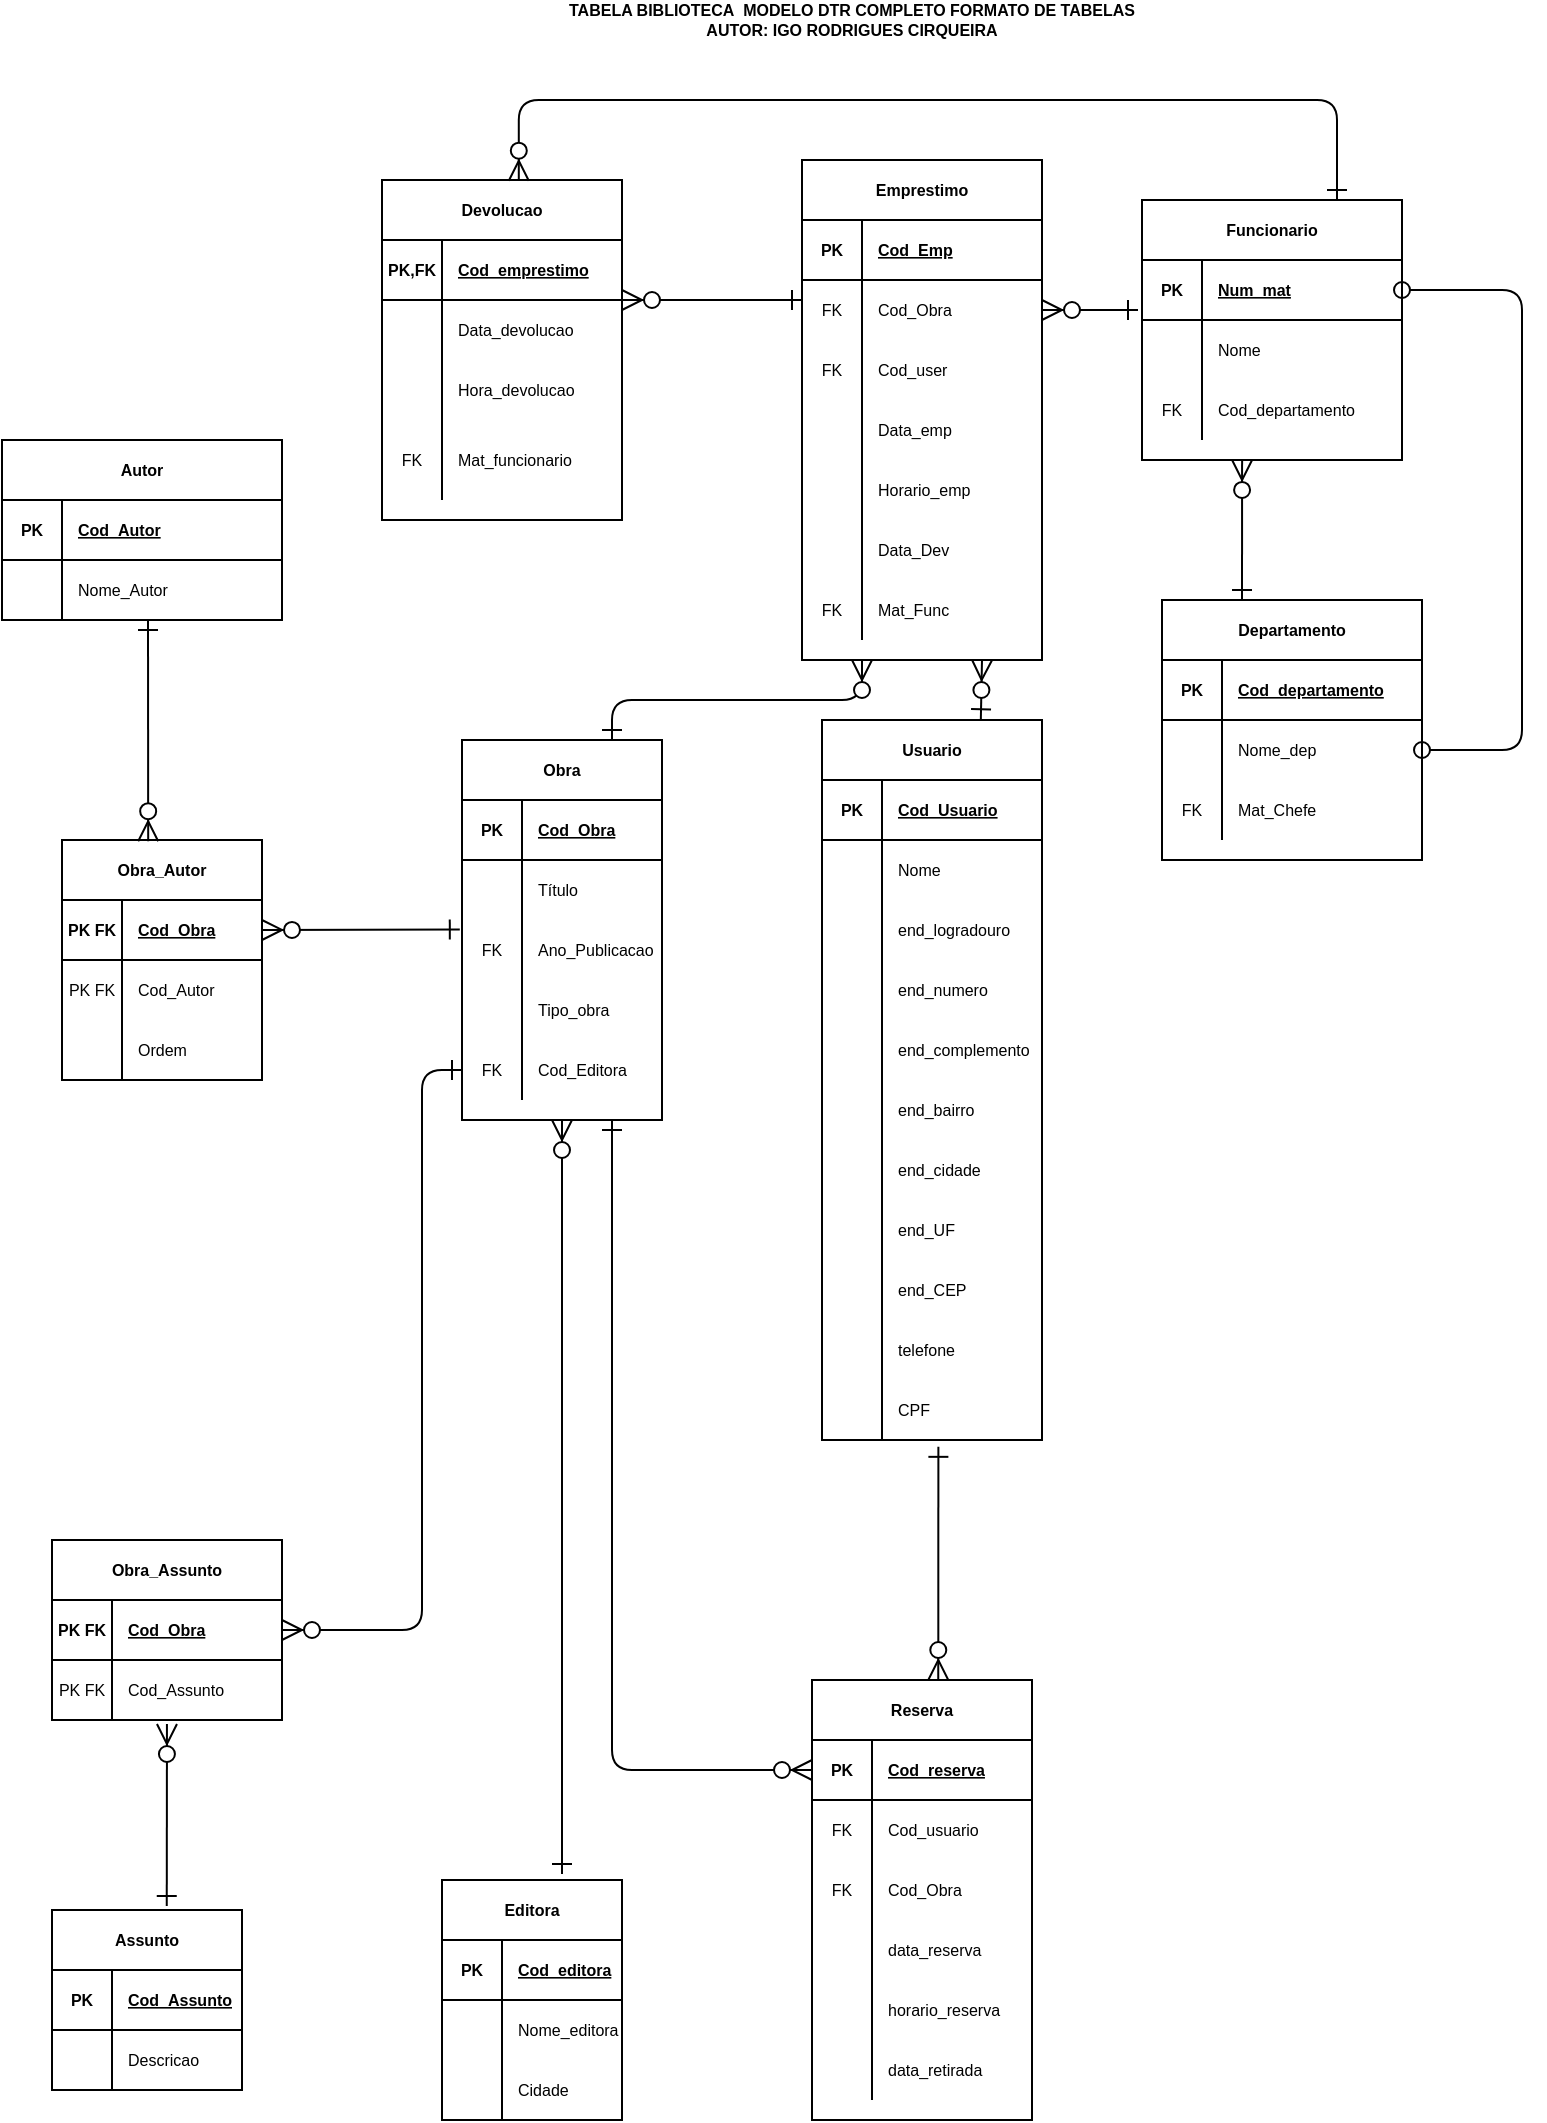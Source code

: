 <mxfile version="13.6.3" type="github">
  <diagram id="q_tX1DNj-99TgJZ54Yid" name="Página-1">
    <mxGraphModel dx="1021" dy="509" grid="1" gridSize="10" guides="1" tooltips="1" connect="1" arrows="1" fold="1" page="1" pageScale="1" pageWidth="827" pageHeight="1169" math="0" shadow="0">
      <root>
        <mxCell id="0" />
        <mxCell id="1" parent="0" />
        <mxCell id="uzaHLaAloiq683FSmLbI-33" value="" style="fontSize=8;html=1;endArrow=ERzeroToMany;startArrow=ERone;endSize=8;targetPerimeterSpacing=2;sourcePerimeterSpacing=2;startSize=8;startFill=0;entryX=0.5;entryY=1;entryDx=0;entryDy=0;" parent="1" target="4qhFQr76ofjWPNA47JDN-3" edge="1">
          <mxGeometry width="100" height="100" relative="1" as="geometry">
            <mxPoint x="310" y="947" as="sourcePoint" />
            <mxPoint x="300" y="590" as="targetPoint" />
          </mxGeometry>
        </mxCell>
        <mxCell id="uzaHLaAloiq683FSmLbI-117" value="Departamento" style="shape=table;startSize=30;container=1;collapsible=1;childLayout=tableLayout;fixedRows=1;rowLines=0;fontStyle=1;align=center;resizeLast=1;fontSize=8;" parent="1" vertex="1">
          <mxGeometry x="610" y="310" width="130" height="130" as="geometry">
            <mxRectangle x="600" y="310" width="130" height="30" as="alternateBounds" />
          </mxGeometry>
        </mxCell>
        <mxCell id="uzaHLaAloiq683FSmLbI-118" value="" style="shape=partialRectangle;collapsible=0;dropTarget=0;pointerEvents=0;fillColor=none;top=0;left=0;bottom=1;right=0;points=[[0,0.5],[1,0.5]];portConstraint=eastwest;fontSize=8;" parent="uzaHLaAloiq683FSmLbI-117" vertex="1">
          <mxGeometry y="30" width="130" height="30" as="geometry" />
        </mxCell>
        <mxCell id="uzaHLaAloiq683FSmLbI-119" value="PK" style="shape=partialRectangle;connectable=0;fillColor=none;top=0;left=0;bottom=0;right=0;fontStyle=1;overflow=hidden;fontSize=8;" parent="uzaHLaAloiq683FSmLbI-118" vertex="1">
          <mxGeometry width="30" height="30" as="geometry" />
        </mxCell>
        <mxCell id="uzaHLaAloiq683FSmLbI-120" value="Cod_departamento" style="shape=partialRectangle;connectable=0;fillColor=none;top=0;left=0;bottom=0;right=0;align=left;spacingLeft=6;fontStyle=5;overflow=hidden;fontSize=8;" parent="uzaHLaAloiq683FSmLbI-118" vertex="1">
          <mxGeometry x="30" width="100" height="30" as="geometry" />
        </mxCell>
        <mxCell id="uzaHLaAloiq683FSmLbI-121" value="" style="shape=partialRectangle;collapsible=0;dropTarget=0;pointerEvents=0;fillColor=none;top=0;left=0;bottom=0;right=0;points=[[0,0.5],[1,0.5]];portConstraint=eastwest;fontSize=8;" parent="uzaHLaAloiq683FSmLbI-117" vertex="1">
          <mxGeometry y="60" width="130" height="30" as="geometry" />
        </mxCell>
        <mxCell id="uzaHLaAloiq683FSmLbI-122" value="" style="shape=partialRectangle;connectable=0;fillColor=none;top=0;left=0;bottom=0;right=0;editable=1;overflow=hidden;fontSize=8;" parent="uzaHLaAloiq683FSmLbI-121" vertex="1">
          <mxGeometry width="30" height="30" as="geometry" />
        </mxCell>
        <mxCell id="uzaHLaAloiq683FSmLbI-123" value="Nome_dep" style="shape=partialRectangle;connectable=0;fillColor=none;top=0;left=0;bottom=0;right=0;align=left;spacingLeft=6;overflow=hidden;fontSize=8;" parent="uzaHLaAloiq683FSmLbI-121" vertex="1">
          <mxGeometry x="30" width="100" height="30" as="geometry" />
        </mxCell>
        <mxCell id="uzaHLaAloiq683FSmLbI-124" value="" style="shape=partialRectangle;collapsible=0;dropTarget=0;pointerEvents=0;fillColor=none;top=0;left=0;bottom=0;right=0;points=[[0,0.5],[1,0.5]];portConstraint=eastwest;fontSize=8;" parent="uzaHLaAloiq683FSmLbI-117" vertex="1">
          <mxGeometry y="90" width="130" height="30" as="geometry" />
        </mxCell>
        <mxCell id="uzaHLaAloiq683FSmLbI-125" value="FK" style="shape=partialRectangle;connectable=0;fillColor=none;top=0;left=0;bottom=0;right=0;editable=1;overflow=hidden;fontSize=8;" parent="uzaHLaAloiq683FSmLbI-124" vertex="1">
          <mxGeometry width="30" height="30" as="geometry" />
        </mxCell>
        <mxCell id="uzaHLaAloiq683FSmLbI-126" value="Mat_Chefe" style="shape=partialRectangle;connectable=0;fillColor=none;top=0;left=0;bottom=0;right=0;align=left;spacingLeft=6;overflow=hidden;fontSize=8;" parent="uzaHLaAloiq683FSmLbI-124" vertex="1">
          <mxGeometry x="30" width="100" height="30" as="geometry" />
        </mxCell>
        <mxCell id="uzaHLaAloiq683FSmLbI-69" value="Emprestimo" style="shape=table;startSize=30;container=1;collapsible=1;childLayout=tableLayout;fixedRows=1;rowLines=0;fontStyle=1;align=center;resizeLast=1;fontSize=8;" parent="1" vertex="1">
          <mxGeometry x="430" y="90" width="120" height="250" as="geometry">
            <mxRectangle x="350" y="20" width="110" height="30" as="alternateBounds" />
          </mxGeometry>
        </mxCell>
        <mxCell id="uzaHLaAloiq683FSmLbI-70" value="" style="shape=partialRectangle;collapsible=0;dropTarget=0;pointerEvents=0;fillColor=none;top=0;left=0;bottom=1;right=0;points=[[0,0.5],[1,0.5]];portConstraint=eastwest;fontSize=8;" parent="uzaHLaAloiq683FSmLbI-69" vertex="1">
          <mxGeometry y="30" width="120" height="30" as="geometry" />
        </mxCell>
        <mxCell id="uzaHLaAloiq683FSmLbI-71" value="PK" style="shape=partialRectangle;connectable=0;fillColor=none;top=0;left=0;bottom=0;right=0;fontStyle=1;overflow=hidden;fontSize=8;" parent="uzaHLaAloiq683FSmLbI-70" vertex="1">
          <mxGeometry width="30" height="30" as="geometry" />
        </mxCell>
        <mxCell id="uzaHLaAloiq683FSmLbI-72" value="Cod_Emp" style="shape=partialRectangle;connectable=0;fillColor=none;top=0;left=0;bottom=0;right=0;align=left;spacingLeft=6;fontStyle=5;overflow=hidden;fontSize=8;" parent="uzaHLaAloiq683FSmLbI-70" vertex="1">
          <mxGeometry x="30" width="90" height="30" as="geometry" />
        </mxCell>
        <mxCell id="uzaHLaAloiq683FSmLbI-73" value="" style="shape=partialRectangle;collapsible=0;dropTarget=0;pointerEvents=0;fillColor=none;top=0;left=0;bottom=0;right=0;points=[[0,0.5],[1,0.5]];portConstraint=eastwest;fontSize=8;" parent="uzaHLaAloiq683FSmLbI-69" vertex="1">
          <mxGeometry y="60" width="120" height="30" as="geometry" />
        </mxCell>
        <mxCell id="uzaHLaAloiq683FSmLbI-74" value="FK" style="shape=partialRectangle;connectable=0;fillColor=none;top=0;left=0;bottom=0;right=0;editable=1;overflow=hidden;fontSize=8;" parent="uzaHLaAloiq683FSmLbI-73" vertex="1">
          <mxGeometry width="30" height="30" as="geometry" />
        </mxCell>
        <mxCell id="uzaHLaAloiq683FSmLbI-75" value="Cod_Obra" style="shape=partialRectangle;connectable=0;fillColor=none;top=0;left=0;bottom=0;right=0;align=left;spacingLeft=6;overflow=hidden;fontSize=8;" parent="uzaHLaAloiq683FSmLbI-73" vertex="1">
          <mxGeometry x="30" width="90" height="30" as="geometry" />
        </mxCell>
        <mxCell id="uzaHLaAloiq683FSmLbI-76" value="" style="shape=partialRectangle;collapsible=0;dropTarget=0;pointerEvents=0;fillColor=none;top=0;left=0;bottom=0;right=0;points=[[0,0.5],[1,0.5]];portConstraint=eastwest;fontSize=8;" parent="uzaHLaAloiq683FSmLbI-69" vertex="1">
          <mxGeometry y="90" width="120" height="30" as="geometry" />
        </mxCell>
        <mxCell id="uzaHLaAloiq683FSmLbI-77" value="FK" style="shape=partialRectangle;connectable=0;fillColor=none;top=0;left=0;bottom=0;right=0;editable=1;overflow=hidden;fontSize=8;" parent="uzaHLaAloiq683FSmLbI-76" vertex="1">
          <mxGeometry width="30" height="30" as="geometry" />
        </mxCell>
        <mxCell id="uzaHLaAloiq683FSmLbI-78" value="Cod_user" style="shape=partialRectangle;connectable=0;fillColor=none;top=0;left=0;bottom=0;right=0;align=left;spacingLeft=6;overflow=hidden;fontSize=8;" parent="uzaHLaAloiq683FSmLbI-76" vertex="1">
          <mxGeometry x="30" width="90" height="30" as="geometry" />
        </mxCell>
        <mxCell id="uzaHLaAloiq683FSmLbI-79" value="" style="shape=partialRectangle;collapsible=0;dropTarget=0;pointerEvents=0;fillColor=none;top=0;left=0;bottom=0;right=0;points=[[0,0.5],[1,0.5]];portConstraint=eastwest;fontSize=8;" parent="uzaHLaAloiq683FSmLbI-69" vertex="1">
          <mxGeometry y="120" width="120" height="30" as="geometry" />
        </mxCell>
        <mxCell id="uzaHLaAloiq683FSmLbI-80" value="" style="shape=partialRectangle;connectable=0;fillColor=none;top=0;left=0;bottom=0;right=0;editable=1;overflow=hidden;fontSize=8;" parent="uzaHLaAloiq683FSmLbI-79" vertex="1">
          <mxGeometry width="30" height="30" as="geometry" />
        </mxCell>
        <mxCell id="uzaHLaAloiq683FSmLbI-81" value="Data_emp" style="shape=partialRectangle;connectable=0;fillColor=none;top=0;left=0;bottom=0;right=0;align=left;spacingLeft=6;overflow=hidden;fontSize=8;" parent="uzaHLaAloiq683FSmLbI-79" vertex="1">
          <mxGeometry x="30" width="90" height="30" as="geometry" />
        </mxCell>
        <mxCell id="uzaHLaAloiq683FSmLbI-82" value="" style="shape=partialRectangle;collapsible=0;dropTarget=0;pointerEvents=0;fillColor=none;top=0;left=0;bottom=0;right=0;points=[[0,0.5],[1,0.5]];portConstraint=eastwest;fontSize=8;" parent="uzaHLaAloiq683FSmLbI-69" vertex="1">
          <mxGeometry y="150" width="120" height="30" as="geometry" />
        </mxCell>
        <mxCell id="uzaHLaAloiq683FSmLbI-83" value="" style="shape=partialRectangle;connectable=0;fillColor=none;top=0;left=0;bottom=0;right=0;editable=1;overflow=hidden;fontSize=8;" parent="uzaHLaAloiq683FSmLbI-82" vertex="1">
          <mxGeometry width="30" height="30" as="geometry" />
        </mxCell>
        <mxCell id="uzaHLaAloiq683FSmLbI-84" value="Horario_emp" style="shape=partialRectangle;connectable=0;fillColor=none;top=0;left=0;bottom=0;right=0;align=left;spacingLeft=6;overflow=hidden;fontSize=8;" parent="uzaHLaAloiq683FSmLbI-82" vertex="1">
          <mxGeometry x="30" width="90" height="30" as="geometry" />
        </mxCell>
        <mxCell id="uzaHLaAloiq683FSmLbI-85" value="" style="shape=partialRectangle;collapsible=0;dropTarget=0;pointerEvents=0;fillColor=none;top=0;left=0;bottom=0;right=0;points=[[0,0.5],[1,0.5]];portConstraint=eastwest;fontSize=8;" parent="uzaHLaAloiq683FSmLbI-69" vertex="1">
          <mxGeometry y="180" width="120" height="30" as="geometry" />
        </mxCell>
        <mxCell id="uzaHLaAloiq683FSmLbI-86" value="" style="shape=partialRectangle;connectable=0;fillColor=none;top=0;left=0;bottom=0;right=0;editable=1;overflow=hidden;fontSize=8;" parent="uzaHLaAloiq683FSmLbI-85" vertex="1">
          <mxGeometry width="30" height="30" as="geometry" />
        </mxCell>
        <mxCell id="uzaHLaAloiq683FSmLbI-87" value="Data_Dev" style="shape=partialRectangle;connectable=0;fillColor=none;top=0;left=0;bottom=0;right=0;align=left;spacingLeft=6;overflow=hidden;fontSize=8;" parent="uzaHLaAloiq683FSmLbI-85" vertex="1">
          <mxGeometry x="30" width="90" height="30" as="geometry" />
        </mxCell>
        <mxCell id="uzaHLaAloiq683FSmLbI-88" value="" style="shape=partialRectangle;collapsible=0;dropTarget=0;pointerEvents=0;fillColor=none;top=0;left=0;bottom=0;right=0;points=[[0,0.5],[1,0.5]];portConstraint=eastwest;fontSize=8;" parent="uzaHLaAloiq683FSmLbI-69" vertex="1">
          <mxGeometry y="210" width="120" height="30" as="geometry" />
        </mxCell>
        <mxCell id="uzaHLaAloiq683FSmLbI-89" value="FK" style="shape=partialRectangle;connectable=0;fillColor=none;top=0;left=0;bottom=0;right=0;editable=1;overflow=hidden;fontSize=8;" parent="uzaHLaAloiq683FSmLbI-88" vertex="1">
          <mxGeometry width="30" height="30" as="geometry" />
        </mxCell>
        <mxCell id="uzaHLaAloiq683FSmLbI-90" value="Mat_Func" style="shape=partialRectangle;connectable=0;fillColor=none;top=0;left=0;bottom=0;right=0;align=left;spacingLeft=6;overflow=hidden;fontSize=8;" parent="uzaHLaAloiq683FSmLbI-88" vertex="1">
          <mxGeometry x="30" width="90" height="30" as="geometry" />
        </mxCell>
        <mxCell id="uzaHLaAloiq683FSmLbI-91" value="Devolucao" style="shape=table;startSize=30;container=1;collapsible=1;childLayout=tableLayout;fixedRows=1;rowLines=0;fontStyle=1;align=center;resizeLast=1;fontSize=8;" parent="1" vertex="1">
          <mxGeometry x="220" y="100" width="120" height="170" as="geometry">
            <mxRectangle x="360" y="360" width="110" height="30" as="alternateBounds" />
          </mxGeometry>
        </mxCell>
        <mxCell id="uzaHLaAloiq683FSmLbI-92" value="" style="shape=partialRectangle;collapsible=0;dropTarget=0;pointerEvents=0;fillColor=none;top=0;left=0;bottom=1;right=0;points=[[0,0.5],[1,0.5]];portConstraint=eastwest;fontSize=8;" parent="uzaHLaAloiq683FSmLbI-91" vertex="1">
          <mxGeometry y="30" width="120" height="30" as="geometry" />
        </mxCell>
        <mxCell id="uzaHLaAloiq683FSmLbI-93" value="PK,FK" style="shape=partialRectangle;connectable=0;fillColor=none;top=0;left=0;bottom=0;right=0;fontStyle=1;overflow=hidden;fontSize=8;" parent="uzaHLaAloiq683FSmLbI-92" vertex="1">
          <mxGeometry width="30" height="30" as="geometry" />
        </mxCell>
        <mxCell id="uzaHLaAloiq683FSmLbI-94" value="Cod_emprestimo" style="shape=partialRectangle;connectable=0;fillColor=none;top=0;left=0;bottom=0;right=0;align=left;spacingLeft=6;fontStyle=5;overflow=hidden;fontSize=8;" parent="uzaHLaAloiq683FSmLbI-92" vertex="1">
          <mxGeometry x="30" width="90" height="30" as="geometry" />
        </mxCell>
        <mxCell id="uzaHLaAloiq683FSmLbI-95" value="" style="shape=partialRectangle;collapsible=0;dropTarget=0;pointerEvents=0;fillColor=none;top=0;left=0;bottom=0;right=0;points=[[0,0.5],[1,0.5]];portConstraint=eastwest;fontSize=8;" parent="uzaHLaAloiq683FSmLbI-91" vertex="1">
          <mxGeometry y="60" width="120" height="30" as="geometry" />
        </mxCell>
        <mxCell id="uzaHLaAloiq683FSmLbI-96" value="" style="shape=partialRectangle;connectable=0;fillColor=none;top=0;left=0;bottom=0;right=0;editable=1;overflow=hidden;fontSize=8;" parent="uzaHLaAloiq683FSmLbI-95" vertex="1">
          <mxGeometry width="30" height="30" as="geometry" />
        </mxCell>
        <mxCell id="uzaHLaAloiq683FSmLbI-97" value="Data_devolucao" style="shape=partialRectangle;connectable=0;fillColor=none;top=0;left=0;bottom=0;right=0;align=left;spacingLeft=6;overflow=hidden;fontSize=8;" parent="uzaHLaAloiq683FSmLbI-95" vertex="1">
          <mxGeometry x="30" width="90" height="30" as="geometry" />
        </mxCell>
        <mxCell id="uzaHLaAloiq683FSmLbI-98" value="" style="shape=partialRectangle;collapsible=0;dropTarget=0;pointerEvents=0;fillColor=none;top=0;left=0;bottom=0;right=0;points=[[0,0.5],[1,0.5]];portConstraint=eastwest;fontSize=8;" parent="uzaHLaAloiq683FSmLbI-91" vertex="1">
          <mxGeometry y="90" width="120" height="30" as="geometry" />
        </mxCell>
        <mxCell id="uzaHLaAloiq683FSmLbI-99" value="" style="shape=partialRectangle;connectable=0;fillColor=none;top=0;left=0;bottom=0;right=0;editable=1;overflow=hidden;fontSize=8;" parent="uzaHLaAloiq683FSmLbI-98" vertex="1">
          <mxGeometry width="30" height="30" as="geometry" />
        </mxCell>
        <mxCell id="uzaHLaAloiq683FSmLbI-100" value="Hora_devolucao" style="shape=partialRectangle;connectable=0;fillColor=none;top=0;left=0;bottom=0;right=0;align=left;spacingLeft=6;overflow=hidden;fontSize=8;" parent="uzaHLaAloiq683FSmLbI-98" vertex="1">
          <mxGeometry x="30" width="90" height="30" as="geometry" />
        </mxCell>
        <mxCell id="uzaHLaAloiq683FSmLbI-101" value="" style="shape=partialRectangle;collapsible=0;dropTarget=0;pointerEvents=0;fillColor=none;top=0;left=0;bottom=0;right=0;points=[[0,0.5],[1,0.5]];portConstraint=eastwest;fontSize=8;" parent="uzaHLaAloiq683FSmLbI-91" vertex="1">
          <mxGeometry y="120" width="120" height="40" as="geometry" />
        </mxCell>
        <mxCell id="uzaHLaAloiq683FSmLbI-102" value="FK" style="shape=partialRectangle;connectable=0;fillColor=none;top=0;left=0;bottom=0;right=0;editable=1;overflow=hidden;fontSize=8;" parent="uzaHLaAloiq683FSmLbI-101" vertex="1">
          <mxGeometry width="30" height="40" as="geometry" />
        </mxCell>
        <mxCell id="uzaHLaAloiq683FSmLbI-103" value="Mat_funcionario" style="shape=partialRectangle;connectable=0;fillColor=none;top=0;left=0;bottom=0;right=0;align=left;spacingLeft=6;overflow=hidden;fontSize=8;" parent="uzaHLaAloiq683FSmLbI-101" vertex="1">
          <mxGeometry x="30" width="90" height="40" as="geometry" />
        </mxCell>
        <mxCell id="uzaHLaAloiq683FSmLbI-34" value="Usuario" style="shape=table;startSize=30;container=1;collapsible=1;childLayout=tableLayout;fixedRows=1;rowLines=0;fontStyle=1;align=center;resizeLast=1;fontSize=8;" parent="1" vertex="1">
          <mxGeometry x="440" y="370" width="110" height="360" as="geometry">
            <mxRectangle x="80" y="80" width="90" height="30" as="alternateBounds" />
          </mxGeometry>
        </mxCell>
        <mxCell id="uzaHLaAloiq683FSmLbI-35" value="" style="shape=partialRectangle;collapsible=0;dropTarget=0;pointerEvents=0;fillColor=none;top=0;left=0;bottom=1;right=0;points=[[0,0.5],[1,0.5]];portConstraint=eastwest;fontSize=8;" parent="uzaHLaAloiq683FSmLbI-34" vertex="1">
          <mxGeometry y="30" width="110" height="30" as="geometry" />
        </mxCell>
        <mxCell id="uzaHLaAloiq683FSmLbI-36" value="PK" style="shape=partialRectangle;connectable=0;fillColor=none;top=0;left=0;bottom=0;right=0;fontStyle=1;overflow=hidden;fontSize=8;" parent="uzaHLaAloiq683FSmLbI-35" vertex="1">
          <mxGeometry width="30" height="30" as="geometry" />
        </mxCell>
        <mxCell id="uzaHLaAloiq683FSmLbI-37" value="Cod_Usuario" style="shape=partialRectangle;connectable=0;fillColor=none;top=0;left=0;bottom=0;right=0;align=left;spacingLeft=6;fontStyle=5;overflow=hidden;fontSize=8;" parent="uzaHLaAloiq683FSmLbI-35" vertex="1">
          <mxGeometry x="30" width="80" height="30" as="geometry" />
        </mxCell>
        <mxCell id="uzaHLaAloiq683FSmLbI-38" value="" style="shape=partialRectangle;collapsible=0;dropTarget=0;pointerEvents=0;fillColor=none;top=0;left=0;bottom=0;right=0;points=[[0,0.5],[1,0.5]];portConstraint=eastwest;fontSize=8;" parent="uzaHLaAloiq683FSmLbI-34" vertex="1">
          <mxGeometry y="60" width="110" height="30" as="geometry" />
        </mxCell>
        <mxCell id="uzaHLaAloiq683FSmLbI-39" value="" style="shape=partialRectangle;connectable=0;fillColor=none;top=0;left=0;bottom=0;right=0;editable=1;overflow=hidden;fontSize=8;" parent="uzaHLaAloiq683FSmLbI-38" vertex="1">
          <mxGeometry width="30" height="30" as="geometry" />
        </mxCell>
        <mxCell id="uzaHLaAloiq683FSmLbI-40" value="Nome" style="shape=partialRectangle;connectable=0;fillColor=none;top=0;left=0;bottom=0;right=0;align=left;spacingLeft=6;overflow=hidden;fontSize=8;" parent="uzaHLaAloiq683FSmLbI-38" vertex="1">
          <mxGeometry x="30" width="80" height="30" as="geometry" />
        </mxCell>
        <mxCell id="uzaHLaAloiq683FSmLbI-41" value="" style="shape=partialRectangle;collapsible=0;dropTarget=0;pointerEvents=0;fillColor=none;top=0;left=0;bottom=0;right=0;points=[[0,0.5],[1,0.5]];portConstraint=eastwest;fontSize=8;" parent="uzaHLaAloiq683FSmLbI-34" vertex="1">
          <mxGeometry y="90" width="110" height="30" as="geometry" />
        </mxCell>
        <mxCell id="uzaHLaAloiq683FSmLbI-42" value="" style="shape=partialRectangle;connectable=0;fillColor=none;top=0;left=0;bottom=0;right=0;editable=1;overflow=hidden;fontSize=8;" parent="uzaHLaAloiq683FSmLbI-41" vertex="1">
          <mxGeometry width="30" height="30" as="geometry" />
        </mxCell>
        <mxCell id="uzaHLaAloiq683FSmLbI-43" value="end_logradouro" style="shape=partialRectangle;connectable=0;fillColor=none;top=0;left=0;bottom=0;right=0;align=left;spacingLeft=6;overflow=hidden;fontSize=8;" parent="uzaHLaAloiq683FSmLbI-41" vertex="1">
          <mxGeometry x="30" width="80" height="30" as="geometry" />
        </mxCell>
        <mxCell id="uzaHLaAloiq683FSmLbI-44" value="" style="shape=partialRectangle;collapsible=0;dropTarget=0;pointerEvents=0;fillColor=none;top=0;left=0;bottom=0;right=0;points=[[0,0.5],[1,0.5]];portConstraint=eastwest;fontSize=8;" parent="uzaHLaAloiq683FSmLbI-34" vertex="1">
          <mxGeometry y="120" width="110" height="30" as="geometry" />
        </mxCell>
        <mxCell id="uzaHLaAloiq683FSmLbI-45" value="" style="shape=partialRectangle;connectable=0;fillColor=none;top=0;left=0;bottom=0;right=0;editable=1;overflow=hidden;fontSize=8;" parent="uzaHLaAloiq683FSmLbI-44" vertex="1">
          <mxGeometry width="30" height="30" as="geometry" />
        </mxCell>
        <mxCell id="uzaHLaAloiq683FSmLbI-46" value="end_numero" style="shape=partialRectangle;connectable=0;fillColor=none;top=0;left=0;bottom=0;right=0;align=left;spacingLeft=6;overflow=hidden;fontSize=8;" parent="uzaHLaAloiq683FSmLbI-44" vertex="1">
          <mxGeometry x="30" width="80" height="30" as="geometry" />
        </mxCell>
        <mxCell id="uzaHLaAloiq683FSmLbI-48" value="" style="shape=partialRectangle;collapsible=0;dropTarget=0;pointerEvents=0;fillColor=none;top=0;left=0;bottom=0;right=0;points=[[0,0.5],[1,0.5]];portConstraint=eastwest;fontSize=8;" parent="uzaHLaAloiq683FSmLbI-34" vertex="1">
          <mxGeometry y="150" width="110" height="30" as="geometry" />
        </mxCell>
        <mxCell id="uzaHLaAloiq683FSmLbI-49" value="" style="shape=partialRectangle;connectable=0;fillColor=none;top=0;left=0;bottom=0;right=0;editable=1;overflow=hidden;fontSize=8;" parent="uzaHLaAloiq683FSmLbI-48" vertex="1">
          <mxGeometry width="30" height="30" as="geometry" />
        </mxCell>
        <mxCell id="uzaHLaAloiq683FSmLbI-50" value="end_complemento" style="shape=partialRectangle;connectable=0;fillColor=none;top=0;left=0;bottom=0;right=0;align=left;spacingLeft=6;overflow=hidden;fontSize=8;" parent="uzaHLaAloiq683FSmLbI-48" vertex="1">
          <mxGeometry x="30" width="80" height="30" as="geometry" />
        </mxCell>
        <mxCell id="uzaHLaAloiq683FSmLbI-51" value="" style="shape=partialRectangle;collapsible=0;dropTarget=0;pointerEvents=0;fillColor=none;top=0;left=0;bottom=0;right=0;points=[[0,0.5],[1,0.5]];portConstraint=eastwest;fontSize=8;" parent="uzaHLaAloiq683FSmLbI-34" vertex="1">
          <mxGeometry y="180" width="110" height="30" as="geometry" />
        </mxCell>
        <mxCell id="uzaHLaAloiq683FSmLbI-52" value="" style="shape=partialRectangle;connectable=0;fillColor=none;top=0;left=0;bottom=0;right=0;editable=1;overflow=hidden;fontSize=8;" parent="uzaHLaAloiq683FSmLbI-51" vertex="1">
          <mxGeometry width="30" height="30" as="geometry" />
        </mxCell>
        <mxCell id="uzaHLaAloiq683FSmLbI-53" value="end_bairro" style="shape=partialRectangle;connectable=0;fillColor=none;top=0;left=0;bottom=0;right=0;align=left;spacingLeft=6;overflow=hidden;fontSize=8;" parent="uzaHLaAloiq683FSmLbI-51" vertex="1">
          <mxGeometry x="30" width="80" height="30" as="geometry" />
        </mxCell>
        <mxCell id="uzaHLaAloiq683FSmLbI-54" value="" style="shape=partialRectangle;collapsible=0;dropTarget=0;pointerEvents=0;fillColor=none;top=0;left=0;bottom=0;right=0;points=[[0,0.5],[1,0.5]];portConstraint=eastwest;fontSize=8;" parent="uzaHLaAloiq683FSmLbI-34" vertex="1">
          <mxGeometry y="210" width="110" height="30" as="geometry" />
        </mxCell>
        <mxCell id="uzaHLaAloiq683FSmLbI-55" value="" style="shape=partialRectangle;connectable=0;fillColor=none;top=0;left=0;bottom=0;right=0;editable=1;overflow=hidden;fontSize=8;" parent="uzaHLaAloiq683FSmLbI-54" vertex="1">
          <mxGeometry width="30" height="30" as="geometry" />
        </mxCell>
        <mxCell id="uzaHLaAloiq683FSmLbI-56" value="end_cidade" style="shape=partialRectangle;connectable=0;fillColor=none;top=0;left=0;bottom=0;right=0;align=left;spacingLeft=6;overflow=hidden;fontSize=8;" parent="uzaHLaAloiq683FSmLbI-54" vertex="1">
          <mxGeometry x="30" width="80" height="30" as="geometry" />
        </mxCell>
        <mxCell id="uzaHLaAloiq683FSmLbI-57" value="" style="shape=partialRectangle;collapsible=0;dropTarget=0;pointerEvents=0;fillColor=none;top=0;left=0;bottom=0;right=0;points=[[0,0.5],[1,0.5]];portConstraint=eastwest;fontSize=8;" parent="uzaHLaAloiq683FSmLbI-34" vertex="1">
          <mxGeometry y="240" width="110" height="30" as="geometry" />
        </mxCell>
        <mxCell id="uzaHLaAloiq683FSmLbI-58" value="" style="shape=partialRectangle;connectable=0;fillColor=none;top=0;left=0;bottom=0;right=0;editable=1;overflow=hidden;fontSize=8;" parent="uzaHLaAloiq683FSmLbI-57" vertex="1">
          <mxGeometry width="30" height="30" as="geometry" />
        </mxCell>
        <mxCell id="uzaHLaAloiq683FSmLbI-59" value="end_UF" style="shape=partialRectangle;connectable=0;fillColor=none;top=0;left=0;bottom=0;right=0;align=left;spacingLeft=6;overflow=hidden;fontSize=8;" parent="uzaHLaAloiq683FSmLbI-57" vertex="1">
          <mxGeometry x="30" width="80" height="30" as="geometry" />
        </mxCell>
        <mxCell id="uzaHLaAloiq683FSmLbI-60" value="" style="shape=partialRectangle;collapsible=0;dropTarget=0;pointerEvents=0;fillColor=none;top=0;left=0;bottom=0;right=0;points=[[0,0.5],[1,0.5]];portConstraint=eastwest;fontSize=8;" parent="uzaHLaAloiq683FSmLbI-34" vertex="1">
          <mxGeometry y="270" width="110" height="30" as="geometry" />
        </mxCell>
        <mxCell id="uzaHLaAloiq683FSmLbI-61" value="" style="shape=partialRectangle;connectable=0;fillColor=none;top=0;left=0;bottom=0;right=0;editable=1;overflow=hidden;fontSize=8;" parent="uzaHLaAloiq683FSmLbI-60" vertex="1">
          <mxGeometry width="30" height="30" as="geometry" />
        </mxCell>
        <mxCell id="uzaHLaAloiq683FSmLbI-62" value="end_CEP" style="shape=partialRectangle;connectable=0;fillColor=none;top=0;left=0;bottom=0;right=0;align=left;spacingLeft=6;overflow=hidden;fontSize=8;" parent="uzaHLaAloiq683FSmLbI-60" vertex="1">
          <mxGeometry x="30" width="80" height="30" as="geometry" />
        </mxCell>
        <mxCell id="uzaHLaAloiq683FSmLbI-63" value="" style="shape=partialRectangle;collapsible=0;dropTarget=0;pointerEvents=0;fillColor=none;top=0;left=0;bottom=0;right=0;points=[[0,0.5],[1,0.5]];portConstraint=eastwest;fontSize=8;" parent="uzaHLaAloiq683FSmLbI-34" vertex="1">
          <mxGeometry y="300" width="110" height="30" as="geometry" />
        </mxCell>
        <mxCell id="uzaHLaAloiq683FSmLbI-64" value="" style="shape=partialRectangle;connectable=0;fillColor=none;top=0;left=0;bottom=0;right=0;editable=1;overflow=hidden;fontSize=8;" parent="uzaHLaAloiq683FSmLbI-63" vertex="1">
          <mxGeometry width="30" height="30" as="geometry" />
        </mxCell>
        <mxCell id="uzaHLaAloiq683FSmLbI-65" value="telefone" style="shape=partialRectangle;connectable=0;fillColor=none;top=0;left=0;bottom=0;right=0;align=left;spacingLeft=6;overflow=hidden;fontSize=8;" parent="uzaHLaAloiq683FSmLbI-63" vertex="1">
          <mxGeometry x="30" width="80" height="30" as="geometry" />
        </mxCell>
        <mxCell id="uzaHLaAloiq683FSmLbI-66" value="" style="shape=partialRectangle;collapsible=0;dropTarget=0;pointerEvents=0;fillColor=none;top=0;left=0;bottom=0;right=0;points=[[0,0.5],[1,0.5]];portConstraint=eastwest;fontSize=8;" parent="uzaHLaAloiq683FSmLbI-34" vertex="1">
          <mxGeometry y="330" width="110" height="30" as="geometry" />
        </mxCell>
        <mxCell id="uzaHLaAloiq683FSmLbI-67" value="" style="shape=partialRectangle;connectable=0;fillColor=none;top=0;left=0;bottom=0;right=0;editable=1;overflow=hidden;fontSize=8;" parent="uzaHLaAloiq683FSmLbI-66" vertex="1">
          <mxGeometry width="30" height="30" as="geometry" />
        </mxCell>
        <mxCell id="uzaHLaAloiq683FSmLbI-68" value="CPF" style="shape=partialRectangle;connectable=0;fillColor=none;top=0;left=0;bottom=0;right=0;align=left;spacingLeft=6;overflow=hidden;fontSize=8;" parent="uzaHLaAloiq683FSmLbI-66" vertex="1">
          <mxGeometry x="30" width="80" height="30" as="geometry" />
        </mxCell>
        <mxCell id="uzaHLaAloiq683FSmLbI-104" value="Funcionario" style="shape=table;startSize=30;container=1;collapsible=1;childLayout=tableLayout;fixedRows=1;rowLines=0;fontStyle=1;align=center;resizeLast=1;fontSize=8;" parent="1" vertex="1">
          <mxGeometry x="600" y="110" width="130" height="130" as="geometry">
            <mxRectangle x="600" y="110" width="120" height="30" as="alternateBounds" />
          </mxGeometry>
        </mxCell>
        <mxCell id="uzaHLaAloiq683FSmLbI-105" value="" style="shape=partialRectangle;collapsible=0;dropTarget=0;pointerEvents=0;fillColor=none;top=0;left=0;bottom=1;right=0;points=[[0,0.5],[1,0.5]];portConstraint=eastwest;fontSize=8;" parent="uzaHLaAloiq683FSmLbI-104" vertex="1">
          <mxGeometry y="30" width="130" height="30" as="geometry" />
        </mxCell>
        <mxCell id="uzaHLaAloiq683FSmLbI-106" value="PK" style="shape=partialRectangle;connectable=0;fillColor=none;top=0;left=0;bottom=0;right=0;fontStyle=1;overflow=hidden;fontSize=8;" parent="uzaHLaAloiq683FSmLbI-105" vertex="1">
          <mxGeometry width="30" height="30" as="geometry" />
        </mxCell>
        <mxCell id="uzaHLaAloiq683FSmLbI-107" value="Num_mat" style="shape=partialRectangle;connectable=0;fillColor=none;top=0;left=0;bottom=0;right=0;align=left;spacingLeft=6;fontStyle=5;overflow=hidden;fontSize=8;" parent="uzaHLaAloiq683FSmLbI-105" vertex="1">
          <mxGeometry x="30" width="100" height="30" as="geometry" />
        </mxCell>
        <mxCell id="uzaHLaAloiq683FSmLbI-108" value="" style="shape=partialRectangle;collapsible=0;dropTarget=0;pointerEvents=0;fillColor=none;top=0;left=0;bottom=0;right=0;points=[[0,0.5],[1,0.5]];portConstraint=eastwest;fontSize=8;" parent="uzaHLaAloiq683FSmLbI-104" vertex="1">
          <mxGeometry y="60" width="130" height="30" as="geometry" />
        </mxCell>
        <mxCell id="uzaHLaAloiq683FSmLbI-109" value="" style="shape=partialRectangle;connectable=0;fillColor=none;top=0;left=0;bottom=0;right=0;editable=1;overflow=hidden;fontSize=8;" parent="uzaHLaAloiq683FSmLbI-108" vertex="1">
          <mxGeometry width="30" height="30" as="geometry" />
        </mxCell>
        <mxCell id="uzaHLaAloiq683FSmLbI-110" value="Nome" style="shape=partialRectangle;connectable=0;fillColor=none;top=0;left=0;bottom=0;right=0;align=left;spacingLeft=6;overflow=hidden;fontSize=8;" parent="uzaHLaAloiq683FSmLbI-108" vertex="1">
          <mxGeometry x="30" width="100" height="30" as="geometry" />
        </mxCell>
        <mxCell id="uzaHLaAloiq683FSmLbI-111" value="" style="shape=partialRectangle;collapsible=0;dropTarget=0;pointerEvents=0;fillColor=none;top=0;left=0;bottom=0;right=0;points=[[0,0.5],[1,0.5]];portConstraint=eastwest;fontSize=8;" parent="uzaHLaAloiq683FSmLbI-104" vertex="1">
          <mxGeometry y="90" width="130" height="30" as="geometry" />
        </mxCell>
        <mxCell id="uzaHLaAloiq683FSmLbI-112" value="FK" style="shape=partialRectangle;connectable=0;fillColor=none;top=0;left=0;bottom=0;right=0;editable=1;overflow=hidden;fontSize=8;" parent="uzaHLaAloiq683FSmLbI-111" vertex="1">
          <mxGeometry width="30" height="30" as="geometry" />
        </mxCell>
        <mxCell id="uzaHLaAloiq683FSmLbI-113" value="Cod_departamento" style="shape=partialRectangle;connectable=0;fillColor=none;top=0;left=0;bottom=0;right=0;align=left;spacingLeft=6;overflow=hidden;fontSize=8;" parent="uzaHLaAloiq683FSmLbI-111" vertex="1">
          <mxGeometry x="30" width="100" height="30" as="geometry" />
        </mxCell>
        <mxCell id="JIwi4Zt-y48VCgLrM_P_-1" value="Autor" style="shape=table;startSize=30;container=1;collapsible=1;childLayout=tableLayout;fixedRows=1;rowLines=0;fontStyle=1;align=center;resizeLast=1;fontSize=8;" parent="1" vertex="1">
          <mxGeometry x="30" y="230" width="140" height="90" as="geometry" />
        </mxCell>
        <mxCell id="JIwi4Zt-y48VCgLrM_P_-2" value="" style="shape=partialRectangle;collapsible=0;dropTarget=0;pointerEvents=0;fillColor=none;top=0;left=0;bottom=1;right=0;points=[[0,0.5],[1,0.5]];portConstraint=eastwest;fontSize=8;" parent="JIwi4Zt-y48VCgLrM_P_-1" vertex="1">
          <mxGeometry y="30" width="140" height="30" as="geometry" />
        </mxCell>
        <mxCell id="JIwi4Zt-y48VCgLrM_P_-3" value="PK" style="shape=partialRectangle;connectable=0;fillColor=none;top=0;left=0;bottom=0;right=0;fontStyle=1;overflow=hidden;fontSize=8;" parent="JIwi4Zt-y48VCgLrM_P_-2" vertex="1">
          <mxGeometry width="30" height="30" as="geometry" />
        </mxCell>
        <mxCell id="JIwi4Zt-y48VCgLrM_P_-4" value="Cod_Autor" style="shape=partialRectangle;connectable=0;fillColor=none;top=0;left=0;bottom=0;right=0;align=left;spacingLeft=6;fontStyle=5;overflow=hidden;fontSize=8;" parent="JIwi4Zt-y48VCgLrM_P_-2" vertex="1">
          <mxGeometry x="30" width="110" height="30" as="geometry" />
        </mxCell>
        <mxCell id="JIwi4Zt-y48VCgLrM_P_-5" value="" style="shape=partialRectangle;collapsible=0;dropTarget=0;pointerEvents=0;fillColor=none;top=0;left=0;bottom=0;right=0;points=[[0,0.5],[1,0.5]];portConstraint=eastwest;fontSize=8;" parent="JIwi4Zt-y48VCgLrM_P_-1" vertex="1">
          <mxGeometry y="60" width="140" height="30" as="geometry" />
        </mxCell>
        <mxCell id="JIwi4Zt-y48VCgLrM_P_-6" value="" style="shape=partialRectangle;connectable=0;fillColor=none;top=0;left=0;bottom=0;right=0;editable=1;overflow=hidden;fontSize=8;" parent="JIwi4Zt-y48VCgLrM_P_-5" vertex="1">
          <mxGeometry width="30" height="30" as="geometry" />
        </mxCell>
        <mxCell id="JIwi4Zt-y48VCgLrM_P_-7" value="Nome_Autor" style="shape=partialRectangle;connectable=0;fillColor=none;top=0;left=0;bottom=0;right=0;align=left;spacingLeft=6;overflow=hidden;fontSize=8;" parent="JIwi4Zt-y48VCgLrM_P_-5" vertex="1">
          <mxGeometry x="30" width="110" height="30" as="geometry" />
        </mxCell>
        <mxCell id="JIwi4Zt-y48VCgLrM_P_-29" value="&lt;b style=&quot;font-size: 8px;&quot;&gt;TABELA BIBLIOTECA&amp;nbsp; MODELO DTR COMPLETO FORMATO DE TABELAS &lt;br style=&quot;font-size: 8px;&quot;&gt;AUTOR: IGO RODRIGUES CIRQUEIRA&lt;/b&gt;" style="text;html=1;strokeColor=none;fillColor=none;align=center;verticalAlign=middle;whiteSpace=wrap;rounded=0;fontSize=8;" parent="1" vertex="1">
          <mxGeometry x="180" y="10" width="550" height="20" as="geometry" />
        </mxCell>
        <mxCell id="uzaHLaAloiq683FSmLbI-1" value="Obra_Autor" style="shape=table;startSize=30;container=1;collapsible=1;childLayout=tableLayout;fixedRows=1;rowLines=0;fontStyle=1;align=center;resizeLast=1;fontSize=8;" parent="1" vertex="1">
          <mxGeometry x="60" y="430" width="100" height="120" as="geometry">
            <mxRectangle x="80" y="640" width="70" height="30" as="alternateBounds" />
          </mxGeometry>
        </mxCell>
        <mxCell id="uzaHLaAloiq683FSmLbI-2" value="" style="shape=partialRectangle;collapsible=0;dropTarget=0;pointerEvents=0;fillColor=none;top=0;left=0;bottom=1;right=0;points=[[0,0.5],[1,0.5]];portConstraint=eastwest;fontSize=8;" parent="uzaHLaAloiq683FSmLbI-1" vertex="1">
          <mxGeometry y="30" width="100" height="30" as="geometry" />
        </mxCell>
        <mxCell id="uzaHLaAloiq683FSmLbI-3" value="PK FK" style="shape=partialRectangle;connectable=0;fillColor=none;top=0;left=0;bottom=0;right=0;fontStyle=1;overflow=hidden;fontSize=8;" parent="uzaHLaAloiq683FSmLbI-2" vertex="1">
          <mxGeometry width="30" height="30" as="geometry" />
        </mxCell>
        <mxCell id="uzaHLaAloiq683FSmLbI-4" value="Cod_Obra" style="shape=partialRectangle;connectable=0;fillColor=none;top=0;left=0;bottom=0;right=0;align=left;spacingLeft=6;fontStyle=5;overflow=hidden;fontSize=8;" parent="uzaHLaAloiq683FSmLbI-2" vertex="1">
          <mxGeometry x="30" width="70" height="30" as="geometry" />
        </mxCell>
        <mxCell id="uzaHLaAloiq683FSmLbI-5" value="" style="shape=partialRectangle;collapsible=0;dropTarget=0;pointerEvents=0;fillColor=none;top=0;left=0;bottom=0;right=0;points=[[0,0.5],[1,0.5]];portConstraint=eastwest;fontSize=8;" parent="uzaHLaAloiq683FSmLbI-1" vertex="1">
          <mxGeometry y="60" width="100" height="30" as="geometry" />
        </mxCell>
        <mxCell id="uzaHLaAloiq683FSmLbI-6" value="PK FK" style="shape=partialRectangle;connectable=0;fillColor=none;top=0;left=0;bottom=0;right=0;editable=1;overflow=hidden;fontSize=8;" parent="uzaHLaAloiq683FSmLbI-5" vertex="1">
          <mxGeometry width="30" height="30" as="geometry" />
        </mxCell>
        <mxCell id="uzaHLaAloiq683FSmLbI-7" value="Cod_Autor" style="shape=partialRectangle;connectable=0;fillColor=none;top=0;left=0;bottom=0;right=0;align=left;spacingLeft=6;overflow=hidden;fontSize=8;" parent="uzaHLaAloiq683FSmLbI-5" vertex="1">
          <mxGeometry x="30" width="70" height="30" as="geometry" />
        </mxCell>
        <mxCell id="uzaHLaAloiq683FSmLbI-8" value="" style="shape=partialRectangle;collapsible=0;dropTarget=0;pointerEvents=0;fillColor=none;top=0;left=0;bottom=0;right=0;points=[[0,0.5],[1,0.5]];portConstraint=eastwest;fontSize=8;" parent="uzaHLaAloiq683FSmLbI-1" vertex="1">
          <mxGeometry y="90" width="100" height="30" as="geometry" />
        </mxCell>
        <mxCell id="uzaHLaAloiq683FSmLbI-9" value="" style="shape=partialRectangle;connectable=0;fillColor=none;top=0;left=0;bottom=0;right=0;editable=1;overflow=hidden;fontSize=8;" parent="uzaHLaAloiq683FSmLbI-8" vertex="1">
          <mxGeometry width="30" height="30" as="geometry" />
        </mxCell>
        <mxCell id="uzaHLaAloiq683FSmLbI-10" value="Ordem" style="shape=partialRectangle;connectable=0;fillColor=none;top=0;left=0;bottom=0;right=0;align=left;spacingLeft=6;overflow=hidden;fontSize=8;" parent="uzaHLaAloiq683FSmLbI-8" vertex="1">
          <mxGeometry x="30" width="70" height="30" as="geometry" />
        </mxCell>
        <mxCell id="uzaHLaAloiq683FSmLbI-23" value="Editora" style="shape=table;startSize=30;container=1;collapsible=1;childLayout=tableLayout;fixedRows=1;rowLines=0;fontStyle=1;align=center;resizeLast=1;fontSize=8;" parent="1" vertex="1">
          <mxGeometry x="250" y="950" width="90" height="120" as="geometry">
            <mxRectangle x="400" y="640" width="70" height="30" as="alternateBounds" />
          </mxGeometry>
        </mxCell>
        <mxCell id="uzaHLaAloiq683FSmLbI-24" value="" style="shape=partialRectangle;collapsible=0;dropTarget=0;pointerEvents=0;fillColor=none;top=0;left=0;bottom=1;right=0;points=[[0,0.5],[1,0.5]];portConstraint=eastwest;fontSize=8;" parent="uzaHLaAloiq683FSmLbI-23" vertex="1">
          <mxGeometry y="30" width="90" height="30" as="geometry" />
        </mxCell>
        <mxCell id="uzaHLaAloiq683FSmLbI-25" value="PK" style="shape=partialRectangle;connectable=0;fillColor=none;top=0;left=0;bottom=0;right=0;fontStyle=1;overflow=hidden;fontSize=8;" parent="uzaHLaAloiq683FSmLbI-24" vertex="1">
          <mxGeometry width="30" height="30" as="geometry" />
        </mxCell>
        <mxCell id="uzaHLaAloiq683FSmLbI-26" value="Cod_editora" style="shape=partialRectangle;connectable=0;fillColor=none;top=0;left=0;bottom=0;right=0;align=left;spacingLeft=6;fontStyle=5;overflow=hidden;fontSize=8;" parent="uzaHLaAloiq683FSmLbI-24" vertex="1">
          <mxGeometry x="30" width="60" height="30" as="geometry" />
        </mxCell>
        <mxCell id="uzaHLaAloiq683FSmLbI-27" value="" style="shape=partialRectangle;collapsible=0;dropTarget=0;pointerEvents=0;fillColor=none;top=0;left=0;bottom=0;right=0;points=[[0,0.5],[1,0.5]];portConstraint=eastwest;fontSize=8;" parent="uzaHLaAloiq683FSmLbI-23" vertex="1">
          <mxGeometry y="60" width="90" height="30" as="geometry" />
        </mxCell>
        <mxCell id="uzaHLaAloiq683FSmLbI-28" value="" style="shape=partialRectangle;connectable=0;fillColor=none;top=0;left=0;bottom=0;right=0;editable=1;overflow=hidden;fontSize=8;" parent="uzaHLaAloiq683FSmLbI-27" vertex="1">
          <mxGeometry width="30" height="30" as="geometry" />
        </mxCell>
        <mxCell id="uzaHLaAloiq683FSmLbI-29" value="Nome_editora" style="shape=partialRectangle;connectable=0;fillColor=none;top=0;left=0;bottom=0;right=0;align=left;spacingLeft=6;overflow=hidden;fontSize=8;" parent="uzaHLaAloiq683FSmLbI-27" vertex="1">
          <mxGeometry x="30" width="60" height="30" as="geometry" />
        </mxCell>
        <mxCell id="uzaHLaAloiq683FSmLbI-30" value="" style="shape=partialRectangle;collapsible=0;dropTarget=0;pointerEvents=0;fillColor=none;top=0;left=0;bottom=0;right=0;points=[[0,0.5],[1,0.5]];portConstraint=eastwest;fontSize=8;" parent="uzaHLaAloiq683FSmLbI-23" vertex="1">
          <mxGeometry y="90" width="90" height="30" as="geometry" />
        </mxCell>
        <mxCell id="uzaHLaAloiq683FSmLbI-31" value="" style="shape=partialRectangle;connectable=0;fillColor=none;top=0;left=0;bottom=0;right=0;editable=1;overflow=hidden;fontSize=8;" parent="uzaHLaAloiq683FSmLbI-30" vertex="1">
          <mxGeometry width="30" height="30" as="geometry" />
        </mxCell>
        <mxCell id="uzaHLaAloiq683FSmLbI-32" value="Cidade" style="shape=partialRectangle;connectable=0;fillColor=none;top=0;left=0;bottom=0;right=0;align=left;spacingLeft=6;overflow=hidden;fontSize=8;" parent="uzaHLaAloiq683FSmLbI-30" vertex="1">
          <mxGeometry x="30" width="60" height="30" as="geometry" />
        </mxCell>
        <mxCell id="4qhFQr76ofjWPNA47JDN-3" value="Obra" style="shape=table;startSize=30;container=1;collapsible=1;childLayout=tableLayout;fixedRows=1;rowLines=0;fontStyle=1;align=center;resizeLast=1;fontSize=8;" vertex="1" parent="1">
          <mxGeometry x="260" y="380" width="100" height="190" as="geometry">
            <mxRectangle x="80" y="640" width="70" height="30" as="alternateBounds" />
          </mxGeometry>
        </mxCell>
        <mxCell id="4qhFQr76ofjWPNA47JDN-4" value="" style="shape=partialRectangle;collapsible=0;dropTarget=0;pointerEvents=0;fillColor=none;top=0;left=0;bottom=1;right=0;points=[[0,0.5],[1,0.5]];portConstraint=eastwest;fontSize=8;" vertex="1" parent="4qhFQr76ofjWPNA47JDN-3">
          <mxGeometry y="30" width="100" height="30" as="geometry" />
        </mxCell>
        <mxCell id="4qhFQr76ofjWPNA47JDN-5" value="PK" style="shape=partialRectangle;connectable=0;fillColor=none;top=0;left=0;bottom=0;right=0;fontStyle=1;overflow=hidden;fontSize=8;" vertex="1" parent="4qhFQr76ofjWPNA47JDN-4">
          <mxGeometry width="30" height="30" as="geometry" />
        </mxCell>
        <mxCell id="4qhFQr76ofjWPNA47JDN-6" value="Cod_Obra" style="shape=partialRectangle;connectable=0;fillColor=none;top=0;left=0;bottom=0;right=0;align=left;spacingLeft=6;fontStyle=5;overflow=hidden;fontSize=8;" vertex="1" parent="4qhFQr76ofjWPNA47JDN-4">
          <mxGeometry x="30" width="70" height="30" as="geometry" />
        </mxCell>
        <mxCell id="4qhFQr76ofjWPNA47JDN-7" value="" style="shape=partialRectangle;collapsible=0;dropTarget=0;pointerEvents=0;fillColor=none;top=0;left=0;bottom=0;right=0;points=[[0,0.5],[1,0.5]];portConstraint=eastwest;fontSize=8;" vertex="1" parent="4qhFQr76ofjWPNA47JDN-3">
          <mxGeometry y="60" width="100" height="30" as="geometry" />
        </mxCell>
        <mxCell id="4qhFQr76ofjWPNA47JDN-8" value="" style="shape=partialRectangle;connectable=0;fillColor=none;top=0;left=0;bottom=0;right=0;editable=1;overflow=hidden;fontSize=8;" vertex="1" parent="4qhFQr76ofjWPNA47JDN-7">
          <mxGeometry width="30" height="30" as="geometry" />
        </mxCell>
        <mxCell id="4qhFQr76ofjWPNA47JDN-9" value="Título" style="shape=partialRectangle;connectable=0;fillColor=none;top=0;left=0;bottom=0;right=0;align=left;spacingLeft=6;overflow=hidden;fontSize=8;" vertex="1" parent="4qhFQr76ofjWPNA47JDN-7">
          <mxGeometry x="30" width="70" height="30" as="geometry" />
        </mxCell>
        <mxCell id="4qhFQr76ofjWPNA47JDN-13" value="" style="shape=partialRectangle;collapsible=0;dropTarget=0;pointerEvents=0;fillColor=none;top=0;left=0;bottom=0;right=0;points=[[0,0.5],[1,0.5]];portConstraint=eastwest;fontSize=8;" vertex="1" parent="4qhFQr76ofjWPNA47JDN-3">
          <mxGeometry y="90" width="100" height="30" as="geometry" />
        </mxCell>
        <mxCell id="4qhFQr76ofjWPNA47JDN-14" value="FK" style="shape=partialRectangle;connectable=0;fillColor=none;top=0;left=0;bottom=0;right=0;editable=1;overflow=hidden;fontSize=8;" vertex="1" parent="4qhFQr76ofjWPNA47JDN-13">
          <mxGeometry width="30" height="30" as="geometry" />
        </mxCell>
        <mxCell id="4qhFQr76ofjWPNA47JDN-15" value="Ano_Publicacao" style="shape=partialRectangle;connectable=0;fillColor=none;top=0;left=0;bottom=0;right=0;align=left;spacingLeft=6;overflow=hidden;fontSize=8;" vertex="1" parent="4qhFQr76ofjWPNA47JDN-13">
          <mxGeometry x="30" width="70" height="30" as="geometry" />
        </mxCell>
        <mxCell id="4qhFQr76ofjWPNA47JDN-19" value="" style="shape=partialRectangle;collapsible=0;dropTarget=0;pointerEvents=0;fillColor=none;top=0;left=0;bottom=0;right=0;points=[[0,0.5],[1,0.5]];portConstraint=eastwest;fontSize=8;" vertex="1" parent="4qhFQr76ofjWPNA47JDN-3">
          <mxGeometry y="120" width="100" height="30" as="geometry" />
        </mxCell>
        <mxCell id="4qhFQr76ofjWPNA47JDN-20" value="" style="shape=partialRectangle;connectable=0;fillColor=none;top=0;left=0;bottom=0;right=0;editable=1;overflow=hidden;fontSize=8;" vertex="1" parent="4qhFQr76ofjWPNA47JDN-19">
          <mxGeometry width="30" height="30" as="geometry" />
        </mxCell>
        <mxCell id="4qhFQr76ofjWPNA47JDN-21" value="Tipo_obra" style="shape=partialRectangle;connectable=0;fillColor=none;top=0;left=0;bottom=0;right=0;align=left;spacingLeft=6;overflow=hidden;fontSize=8;" vertex="1" parent="4qhFQr76ofjWPNA47JDN-19">
          <mxGeometry x="30" width="70" height="30" as="geometry" />
        </mxCell>
        <mxCell id="4qhFQr76ofjWPNA47JDN-22" value="" style="shape=partialRectangle;collapsible=0;dropTarget=0;pointerEvents=0;fillColor=none;top=0;left=0;bottom=0;right=0;points=[[0,0.5],[1,0.5]];portConstraint=eastwest;fontSize=8;" vertex="1" parent="4qhFQr76ofjWPNA47JDN-3">
          <mxGeometry y="150" width="100" height="30" as="geometry" />
        </mxCell>
        <mxCell id="4qhFQr76ofjWPNA47JDN-23" value="FK" style="shape=partialRectangle;connectable=0;fillColor=none;top=0;left=0;bottom=0;right=0;editable=1;overflow=hidden;fontSize=8;" vertex="1" parent="4qhFQr76ofjWPNA47JDN-22">
          <mxGeometry width="30" height="30" as="geometry" />
        </mxCell>
        <mxCell id="4qhFQr76ofjWPNA47JDN-24" value="Cod_Editora" style="shape=partialRectangle;connectable=0;fillColor=none;top=0;left=0;bottom=0;right=0;align=left;spacingLeft=6;overflow=hidden;fontSize=8;" vertex="1" parent="4qhFQr76ofjWPNA47JDN-22">
          <mxGeometry x="30" width="70" height="30" as="geometry" />
        </mxCell>
        <mxCell id="JIwi4Zt-y48VCgLrM_P_-14" value="Obra_Assunto" style="shape=table;startSize=30;container=1;collapsible=1;childLayout=tableLayout;fixedRows=1;rowLines=0;fontStyle=1;align=center;resizeLast=1;fontSize=8;" parent="1" vertex="1">
          <mxGeometry x="55" y="780" width="115.0" height="90" as="geometry" />
        </mxCell>
        <mxCell id="JIwi4Zt-y48VCgLrM_P_-15" value="" style="shape=partialRectangle;collapsible=0;dropTarget=0;pointerEvents=0;fillColor=none;top=0;left=0;bottom=1;right=0;points=[[0,0.5],[1,0.5]];portConstraint=eastwest;fontSize=8;" parent="JIwi4Zt-y48VCgLrM_P_-14" vertex="1">
          <mxGeometry y="30" width="115.0" height="30" as="geometry" />
        </mxCell>
        <mxCell id="JIwi4Zt-y48VCgLrM_P_-16" value="PK FK" style="shape=partialRectangle;connectable=0;fillColor=none;top=0;left=0;bottom=0;right=0;fontStyle=1;overflow=hidden;fontSize=8;" parent="JIwi4Zt-y48VCgLrM_P_-15" vertex="1">
          <mxGeometry width="30" height="30" as="geometry" />
        </mxCell>
        <mxCell id="JIwi4Zt-y48VCgLrM_P_-17" value="Cod_Obra" style="shape=partialRectangle;connectable=0;fillColor=none;top=0;left=0;bottom=0;right=0;align=left;spacingLeft=6;fontStyle=5;overflow=hidden;fontSize=8;" parent="JIwi4Zt-y48VCgLrM_P_-15" vertex="1">
          <mxGeometry x="30" width="85.0" height="30" as="geometry" />
        </mxCell>
        <mxCell id="JIwi4Zt-y48VCgLrM_P_-18" value="" style="shape=partialRectangle;collapsible=0;dropTarget=0;pointerEvents=0;fillColor=none;top=0;left=0;bottom=0;right=0;points=[[0,0.5],[1,0.5]];portConstraint=eastwest;fontSize=8;" parent="JIwi4Zt-y48VCgLrM_P_-14" vertex="1">
          <mxGeometry y="60" width="115.0" height="30" as="geometry" />
        </mxCell>
        <mxCell id="JIwi4Zt-y48VCgLrM_P_-19" value="PK FK" style="shape=partialRectangle;connectable=0;fillColor=none;top=0;left=0;bottom=0;right=0;editable=1;overflow=hidden;fontSize=8;" parent="JIwi4Zt-y48VCgLrM_P_-18" vertex="1">
          <mxGeometry width="30" height="30" as="geometry" />
        </mxCell>
        <mxCell id="JIwi4Zt-y48VCgLrM_P_-20" value="Cod_Assunto" style="shape=partialRectangle;connectable=0;fillColor=none;top=0;left=0;bottom=0;right=0;align=left;spacingLeft=6;overflow=hidden;fontSize=8;" parent="JIwi4Zt-y48VCgLrM_P_-18" vertex="1">
          <mxGeometry x="30" width="85.0" height="30" as="geometry" />
        </mxCell>
        <mxCell id="uzaHLaAloiq683FSmLbI-130" value="Reserva" style="shape=table;startSize=30;container=1;collapsible=1;childLayout=tableLayout;fixedRows=1;rowLines=0;fontStyle=1;align=center;resizeLast=1;fontSize=8;" parent="1" vertex="1">
          <mxGeometry x="435" y="850" width="110" height="220" as="geometry">
            <mxRectangle x="400" y="840" width="90" height="30" as="alternateBounds" />
          </mxGeometry>
        </mxCell>
        <mxCell id="uzaHLaAloiq683FSmLbI-131" value="" style="shape=partialRectangle;collapsible=0;dropTarget=0;pointerEvents=0;fillColor=none;top=0;left=0;bottom=1;right=0;points=[[0,0.5],[1,0.5]];portConstraint=eastwest;fontSize=8;" parent="uzaHLaAloiq683FSmLbI-130" vertex="1">
          <mxGeometry y="30" width="110" height="30" as="geometry" />
        </mxCell>
        <mxCell id="uzaHLaAloiq683FSmLbI-132" value="PK" style="shape=partialRectangle;connectable=0;fillColor=none;top=0;left=0;bottom=0;right=0;fontStyle=1;overflow=hidden;fontSize=8;" parent="uzaHLaAloiq683FSmLbI-131" vertex="1">
          <mxGeometry width="30" height="30" as="geometry" />
        </mxCell>
        <mxCell id="uzaHLaAloiq683FSmLbI-133" value="Cod_reserva" style="shape=partialRectangle;connectable=0;fillColor=none;top=0;left=0;bottom=0;right=0;align=left;spacingLeft=6;fontStyle=5;overflow=hidden;fontSize=8;" parent="uzaHLaAloiq683FSmLbI-131" vertex="1">
          <mxGeometry x="30" width="80" height="30" as="geometry" />
        </mxCell>
        <mxCell id="uzaHLaAloiq683FSmLbI-134" value="" style="shape=partialRectangle;collapsible=0;dropTarget=0;pointerEvents=0;fillColor=none;top=0;left=0;bottom=0;right=0;points=[[0,0.5],[1,0.5]];portConstraint=eastwest;fontSize=8;" parent="uzaHLaAloiq683FSmLbI-130" vertex="1">
          <mxGeometry y="60" width="110" height="30" as="geometry" />
        </mxCell>
        <mxCell id="uzaHLaAloiq683FSmLbI-135" value="FK" style="shape=partialRectangle;connectable=0;fillColor=none;top=0;left=0;bottom=0;right=0;editable=1;overflow=hidden;fontSize=8;" parent="uzaHLaAloiq683FSmLbI-134" vertex="1">
          <mxGeometry width="30" height="30" as="geometry" />
        </mxCell>
        <mxCell id="uzaHLaAloiq683FSmLbI-136" value="Cod_usuario" style="shape=partialRectangle;connectable=0;fillColor=none;top=0;left=0;bottom=0;right=0;align=left;spacingLeft=6;overflow=hidden;fontSize=8;" parent="uzaHLaAloiq683FSmLbI-134" vertex="1">
          <mxGeometry x="30" width="80" height="30" as="geometry" />
        </mxCell>
        <mxCell id="uzaHLaAloiq683FSmLbI-137" value="" style="shape=partialRectangle;collapsible=0;dropTarget=0;pointerEvents=0;fillColor=none;top=0;left=0;bottom=0;right=0;points=[[0,0.5],[1,0.5]];portConstraint=eastwest;fontSize=8;" parent="uzaHLaAloiq683FSmLbI-130" vertex="1">
          <mxGeometry y="90" width="110" height="30" as="geometry" />
        </mxCell>
        <mxCell id="uzaHLaAloiq683FSmLbI-138" value="FK" style="shape=partialRectangle;connectable=0;fillColor=none;top=0;left=0;bottom=0;right=0;editable=1;overflow=hidden;fontSize=8;" parent="uzaHLaAloiq683FSmLbI-137" vertex="1">
          <mxGeometry width="30" height="30" as="geometry" />
        </mxCell>
        <mxCell id="uzaHLaAloiq683FSmLbI-139" value="Cod_Obra" style="shape=partialRectangle;connectable=0;fillColor=none;top=0;left=0;bottom=0;right=0;align=left;spacingLeft=6;overflow=hidden;fontSize=8;" parent="uzaHLaAloiq683FSmLbI-137" vertex="1">
          <mxGeometry x="30" width="80" height="30" as="geometry" />
        </mxCell>
        <mxCell id="uzaHLaAloiq683FSmLbI-140" value="" style="shape=partialRectangle;collapsible=0;dropTarget=0;pointerEvents=0;fillColor=none;top=0;left=0;bottom=0;right=0;points=[[0,0.5],[1,0.5]];portConstraint=eastwest;fontSize=8;" parent="uzaHLaAloiq683FSmLbI-130" vertex="1">
          <mxGeometry y="120" width="110" height="30" as="geometry" />
        </mxCell>
        <mxCell id="uzaHLaAloiq683FSmLbI-141" value="" style="shape=partialRectangle;connectable=0;fillColor=none;top=0;left=0;bottom=0;right=0;editable=1;overflow=hidden;fontSize=8;" parent="uzaHLaAloiq683FSmLbI-140" vertex="1">
          <mxGeometry width="30" height="30" as="geometry" />
        </mxCell>
        <mxCell id="uzaHLaAloiq683FSmLbI-142" value="data_reserva" style="shape=partialRectangle;connectable=0;fillColor=none;top=0;left=0;bottom=0;right=0;align=left;spacingLeft=6;overflow=hidden;fontSize=8;" parent="uzaHLaAloiq683FSmLbI-140" vertex="1">
          <mxGeometry x="30" width="80" height="30" as="geometry" />
        </mxCell>
        <mxCell id="uzaHLaAloiq683FSmLbI-143" value="" style="shape=partialRectangle;collapsible=0;dropTarget=0;pointerEvents=0;fillColor=none;top=0;left=0;bottom=0;right=0;points=[[0,0.5],[1,0.5]];portConstraint=eastwest;fontSize=8;" parent="uzaHLaAloiq683FSmLbI-130" vertex="1">
          <mxGeometry y="150" width="110" height="30" as="geometry" />
        </mxCell>
        <mxCell id="uzaHLaAloiq683FSmLbI-144" value="" style="shape=partialRectangle;connectable=0;fillColor=none;top=0;left=0;bottom=0;right=0;editable=1;overflow=hidden;fontSize=8;" parent="uzaHLaAloiq683FSmLbI-143" vertex="1">
          <mxGeometry width="30" height="30" as="geometry" />
        </mxCell>
        <mxCell id="uzaHLaAloiq683FSmLbI-145" value="horario_reserva" style="shape=partialRectangle;connectable=0;fillColor=none;top=0;left=0;bottom=0;right=0;align=left;spacingLeft=6;overflow=hidden;fontSize=8;" parent="uzaHLaAloiq683FSmLbI-143" vertex="1">
          <mxGeometry x="30" width="80" height="30" as="geometry" />
        </mxCell>
        <mxCell id="uzaHLaAloiq683FSmLbI-146" value="" style="shape=partialRectangle;collapsible=0;dropTarget=0;pointerEvents=0;fillColor=none;top=0;left=0;bottom=0;right=0;points=[[0,0.5],[1,0.5]];portConstraint=eastwest;fontSize=8;" parent="uzaHLaAloiq683FSmLbI-130" vertex="1">
          <mxGeometry y="180" width="110" height="30" as="geometry" />
        </mxCell>
        <mxCell id="uzaHLaAloiq683FSmLbI-147" value="" style="shape=partialRectangle;connectable=0;fillColor=none;top=0;left=0;bottom=0;right=0;editable=1;overflow=hidden;fontSize=8;" parent="uzaHLaAloiq683FSmLbI-146" vertex="1">
          <mxGeometry width="30" height="30" as="geometry" />
        </mxCell>
        <mxCell id="uzaHLaAloiq683FSmLbI-148" value="data_retirada" style="shape=partialRectangle;connectable=0;fillColor=none;top=0;left=0;bottom=0;right=0;align=left;spacingLeft=6;overflow=hidden;fontSize=8;" parent="uzaHLaAloiq683FSmLbI-146" vertex="1">
          <mxGeometry x="30" width="80" height="30" as="geometry" />
        </mxCell>
        <mxCell id="4qhFQr76ofjWPNA47JDN-35" value="" style="fontSize=8;html=1;endArrow=ERzeroToMany;startArrow=ERone;endSize=8;targetPerimeterSpacing=2;sourcePerimeterSpacing=2;startSize=8;startFill=0;exitX=0.529;exitY=1.114;exitDx=0;exitDy=0;exitPerimeter=0;entryX=0.574;entryY=0;entryDx=0;entryDy=0;entryPerimeter=0;" edge="1" parent="1" source="uzaHLaAloiq683FSmLbI-66" target="uzaHLaAloiq683FSmLbI-130">
          <mxGeometry width="100" height="100" relative="1" as="geometry">
            <mxPoint x="495" y="850" as="sourcePoint" />
            <mxPoint x="440" y="790" as="targetPoint" />
          </mxGeometry>
        </mxCell>
        <mxCell id="4qhFQr76ofjWPNA47JDN-36" value="" style="fontSize=8;html=1;endArrow=ERzeroToMany;startArrow=ERone;endSize=8;targetPerimeterSpacing=2;sourcePerimeterSpacing=2;startSize=8;startFill=0;exitX=0.604;exitY=-0.022;exitDx=0;exitDy=0;exitPerimeter=0;" edge="1" parent="1" source="4qhFQr76ofjWPNA47JDN-25" target="JIwi4Zt-y48VCgLrM_P_-18">
          <mxGeometry width="100" height="100" relative="1" as="geometry">
            <mxPoint x="112" y="963" as="sourcePoint" />
            <mxPoint x="180" y="663" as="targetPoint" />
          </mxGeometry>
        </mxCell>
        <mxCell id="4qhFQr76ofjWPNA47JDN-25" value="Assunto" style="shape=table;startSize=30;container=1;collapsible=1;childLayout=tableLayout;fixedRows=1;rowLines=0;fontStyle=1;align=center;resizeLast=1;fontSize=8;" vertex="1" parent="1">
          <mxGeometry x="55" y="965" width="95" height="90" as="geometry" />
        </mxCell>
        <mxCell id="4qhFQr76ofjWPNA47JDN-26" value="" style="shape=partialRectangle;collapsible=0;dropTarget=0;pointerEvents=0;fillColor=none;top=0;left=0;bottom=1;right=0;points=[[0,0.5],[1,0.5]];portConstraint=eastwest;fontSize=8;" vertex="1" parent="4qhFQr76ofjWPNA47JDN-25">
          <mxGeometry y="30" width="95" height="30" as="geometry" />
        </mxCell>
        <mxCell id="4qhFQr76ofjWPNA47JDN-27" value="PK" style="shape=partialRectangle;connectable=0;fillColor=none;top=0;left=0;bottom=0;right=0;fontStyle=1;overflow=hidden;fontSize=8;" vertex="1" parent="4qhFQr76ofjWPNA47JDN-26">
          <mxGeometry width="30" height="30" as="geometry" />
        </mxCell>
        <mxCell id="4qhFQr76ofjWPNA47JDN-28" value="Cod_Assunto" style="shape=partialRectangle;connectable=0;fillColor=none;top=0;left=0;bottom=0;right=0;align=left;spacingLeft=6;fontStyle=5;overflow=hidden;fontSize=8;" vertex="1" parent="4qhFQr76ofjWPNA47JDN-26">
          <mxGeometry x="30" width="65" height="30" as="geometry" />
        </mxCell>
        <mxCell id="4qhFQr76ofjWPNA47JDN-32" value="" style="shape=partialRectangle;collapsible=0;dropTarget=0;pointerEvents=0;fillColor=none;top=0;left=0;bottom=0;right=0;points=[[0,0.5],[1,0.5]];portConstraint=eastwest;fontSize=8;" vertex="1" parent="4qhFQr76ofjWPNA47JDN-25">
          <mxGeometry y="60" width="95" height="30" as="geometry" />
        </mxCell>
        <mxCell id="4qhFQr76ofjWPNA47JDN-33" value="" style="shape=partialRectangle;connectable=0;fillColor=none;top=0;left=0;bottom=0;right=0;editable=1;overflow=hidden;fontSize=8;" vertex="1" parent="4qhFQr76ofjWPNA47JDN-32">
          <mxGeometry width="30" height="30" as="geometry" />
        </mxCell>
        <mxCell id="4qhFQr76ofjWPNA47JDN-34" value="Descricao" style="shape=partialRectangle;connectable=0;fillColor=none;top=0;left=0;bottom=0;right=0;align=left;spacingLeft=6;overflow=hidden;fontSize=8;" vertex="1" parent="4qhFQr76ofjWPNA47JDN-32">
          <mxGeometry x="30" width="65" height="30" as="geometry" />
        </mxCell>
        <mxCell id="4qhFQr76ofjWPNA47JDN-37" value="" style="fontSize=8;html=1;endArrow=ERzeroToMany;startArrow=ERone;endSize=8;targetPerimeterSpacing=2;sourcePerimeterSpacing=2;startSize=8;startFill=0;exitX=0.722;exitY=-0.001;exitDx=0;exitDy=0;entryX=0.75;entryY=1;entryDx=0;entryDy=0;exitPerimeter=0;" edge="1" parent="1" source="uzaHLaAloiq683FSmLbI-34" target="uzaHLaAloiq683FSmLbI-69">
          <mxGeometry width="100" height="100" relative="1" as="geometry">
            <mxPoint x="400.05" y="570.0" as="sourcePoint" />
            <mxPoint x="400.0" y="686.58" as="targetPoint" />
          </mxGeometry>
        </mxCell>
        <mxCell id="4qhFQr76ofjWPNA47JDN-38" value="" style="fontSize=8;html=1;endArrow=ERzeroToMany;startArrow=ERone;endSize=8;targetPerimeterSpacing=2;sourcePerimeterSpacing=2;startSize=8;startFill=0;entryX=0.25;entryY=1;entryDx=0;entryDy=0;edgeStyle=orthogonalEdgeStyle;exitX=0.75;exitY=0;exitDx=0;exitDy=0;" edge="1" parent="1" source="4qhFQr76ofjWPNA47JDN-3" target="uzaHLaAloiq683FSmLbI-69">
          <mxGeometry width="100" height="100" relative="1" as="geometry">
            <mxPoint x="370" y="400" as="sourcePoint" />
            <mxPoint x="390.58" y="340.0" as="targetPoint" />
            <Array as="points">
              <mxPoint x="335" y="360" />
              <mxPoint x="460" y="360" />
            </Array>
          </mxGeometry>
        </mxCell>
        <mxCell id="4qhFQr76ofjWPNA47JDN-39" value="" style="fontSize=8;html=1;endArrow=ERzeroToMany;startArrow=ERone;endSize=8;targetPerimeterSpacing=2;sourcePerimeterSpacing=2;startSize=8;startFill=0;entryX=0.385;entryY=1.333;entryDx=0;entryDy=0;entryPerimeter=0;" edge="1" parent="1" target="uzaHLaAloiq683FSmLbI-111">
          <mxGeometry width="100" height="100" relative="1" as="geometry">
            <mxPoint x="650" y="310" as="sourcePoint" />
            <mxPoint x="630" y="780" as="targetPoint" />
          </mxGeometry>
        </mxCell>
        <mxCell id="4qhFQr76ofjWPNA47JDN-40" value="" style="fontSize=8;html=1;endArrow=ERzeroToMany;startArrow=ERone;endSize=8;targetPerimeterSpacing=2;sourcePerimeterSpacing=2;startSize=8;startFill=0;entryX=1;entryY=0.5;entryDx=0;entryDy=0;" edge="1" parent="1" target="uzaHLaAloiq683FSmLbI-73">
          <mxGeometry width="100" height="100" relative="1" as="geometry">
            <mxPoint x="598" y="165" as="sourcePoint" />
            <mxPoint x="660.05" y="249.99" as="targetPoint" />
          </mxGeometry>
        </mxCell>
        <mxCell id="4qhFQr76ofjWPNA47JDN-42" value="" style="fontSize=8;html=1;endArrow=ERzeroToMany;startArrow=ERone;endSize=8;targetPerimeterSpacing=2;sourcePerimeterSpacing=2;startSize=8;startFill=0;entryX=1;entryY=0.5;entryDx=0;entryDy=0;exitX=0;exitY=0.333;exitDx=0;exitDy=0;exitPerimeter=0;" edge="1" parent="1" source="uzaHLaAloiq683FSmLbI-73">
          <mxGeometry width="100" height="100" relative="1" as="geometry">
            <mxPoint x="388" y="160" as="sourcePoint" />
            <mxPoint x="340" y="160" as="targetPoint" />
          </mxGeometry>
        </mxCell>
        <mxCell id="4qhFQr76ofjWPNA47JDN-43" value="" style="fontSize=8;html=1;endArrow=ERzeroToMany;startArrow=ERone;endSize=8;targetPerimeterSpacing=2;sourcePerimeterSpacing=2;startSize=8;startFill=0;entryX=0.431;entryY=0.005;entryDx=0;entryDy=0;entryPerimeter=0;" edge="1" parent="1" target="uzaHLaAloiq683FSmLbI-1">
          <mxGeometry width="100" height="100" relative="1" as="geometry">
            <mxPoint x="103" y="320" as="sourcePoint" />
            <mxPoint x="230" y="320.01" as="targetPoint" />
          </mxGeometry>
        </mxCell>
        <mxCell id="4qhFQr76ofjWPNA47JDN-44" value="" style="fontSize=8;html=1;endArrow=ERzeroToMany;startArrow=ERone;endSize=8;targetPerimeterSpacing=2;sourcePerimeterSpacing=2;startSize=8;startFill=0;entryX=1;entryY=0.5;entryDx=0;entryDy=0;exitX=-0.011;exitY=0.16;exitDx=0;exitDy=0;exitPerimeter=0;" edge="1" parent="1" source="4qhFQr76ofjWPNA47JDN-13" target="uzaHLaAloiq683FSmLbI-2">
          <mxGeometry width="100" height="100" relative="1" as="geometry">
            <mxPoint x="113" y="330" as="sourcePoint" />
            <mxPoint x="113.1" y="440.6" as="targetPoint" />
          </mxGeometry>
        </mxCell>
        <mxCell id="4qhFQr76ofjWPNA47JDN-45" value="" style="fontSize=8;html=1;endArrow=ERzeroToMany;startArrow=ERone;endSize=8;targetPerimeterSpacing=2;sourcePerimeterSpacing=2;startSize=8;startFill=0;edgeStyle=elbowEdgeStyle;exitX=0;exitY=0.5;exitDx=0;exitDy=0;entryX=1;entryY=0.5;entryDx=0;entryDy=0;" edge="1" parent="1" source="4qhFQr76ofjWPNA47JDN-22" target="JIwi4Zt-y48VCgLrM_P_-15">
          <mxGeometry width="100" height="100" relative="1" as="geometry">
            <mxPoint x="170" y="830" as="sourcePoint" />
            <mxPoint x="240" y="880" as="targetPoint" />
            <Array as="points">
              <mxPoint x="240" y="710" />
            </Array>
          </mxGeometry>
        </mxCell>
        <mxCell id="4qhFQr76ofjWPNA47JDN-46" value="" style="fontSize=8;html=1;endArrow=ERzeroToMany;startArrow=ERone;endSize=8;targetPerimeterSpacing=2;sourcePerimeterSpacing=2;startSize=8;startFill=0;edgeStyle=orthogonalEdgeStyle;elbow=vertical;exitX=0.75;exitY=1;exitDx=0;exitDy=0;entryX=0;entryY=0.5;entryDx=0;entryDy=0;" edge="1" parent="1" source="4qhFQr76ofjWPNA47JDN-3" target="uzaHLaAloiq683FSmLbI-131">
          <mxGeometry width="100" height="100" relative="1" as="geometry">
            <mxPoint x="410" y="880" as="sourcePoint" />
            <mxPoint x="340" y="800" as="targetPoint" />
          </mxGeometry>
        </mxCell>
        <mxCell id="4qhFQr76ofjWPNA47JDN-47" value="" style="fontSize=8;html=1;endArrow=oval;startArrow=oval;endSize=8;targetPerimeterSpacing=2;sourcePerimeterSpacing=2;startSize=8;startFill=0;edgeStyle=elbowEdgeStyle;endFill=0;entryX=1;entryY=0.5;entryDx=0;entryDy=0;exitX=1;exitY=0.5;exitDx=0;exitDy=0;" edge="1" parent="1" source="uzaHLaAloiq683FSmLbI-121" target="uzaHLaAloiq683FSmLbI-105">
          <mxGeometry width="100" height="100" relative="1" as="geometry">
            <mxPoint x="740" y="430" as="sourcePoint" />
            <mxPoint x="760" y="320" as="targetPoint" />
            <Array as="points">
              <mxPoint x="790" y="280" />
            </Array>
          </mxGeometry>
        </mxCell>
        <mxCell id="4qhFQr76ofjWPNA47JDN-48" value="" style="fontSize=8;html=1;endArrow=ERzeroToMany;startArrow=ERone;endSize=8;targetPerimeterSpacing=2;sourcePerimeterSpacing=2;startSize=8;startFill=0;edgeStyle=elbowEdgeStyle;endFill=1;entryX=0.57;entryY=0.002;entryDx=0;entryDy=0;entryPerimeter=0;exitX=0.75;exitY=0;exitDx=0;exitDy=0;" edge="1" parent="1" source="uzaHLaAloiq683FSmLbI-104" target="uzaHLaAloiq683FSmLbI-91">
          <mxGeometry width="100" height="100" relative="1" as="geometry">
            <mxPoint x="695" y="50" as="sourcePoint" />
            <mxPoint x="285" y="50" as="targetPoint" />
            <Array as="points">
              <mxPoint x="500" y="60" />
            </Array>
          </mxGeometry>
        </mxCell>
      </root>
    </mxGraphModel>
  </diagram>
</mxfile>
